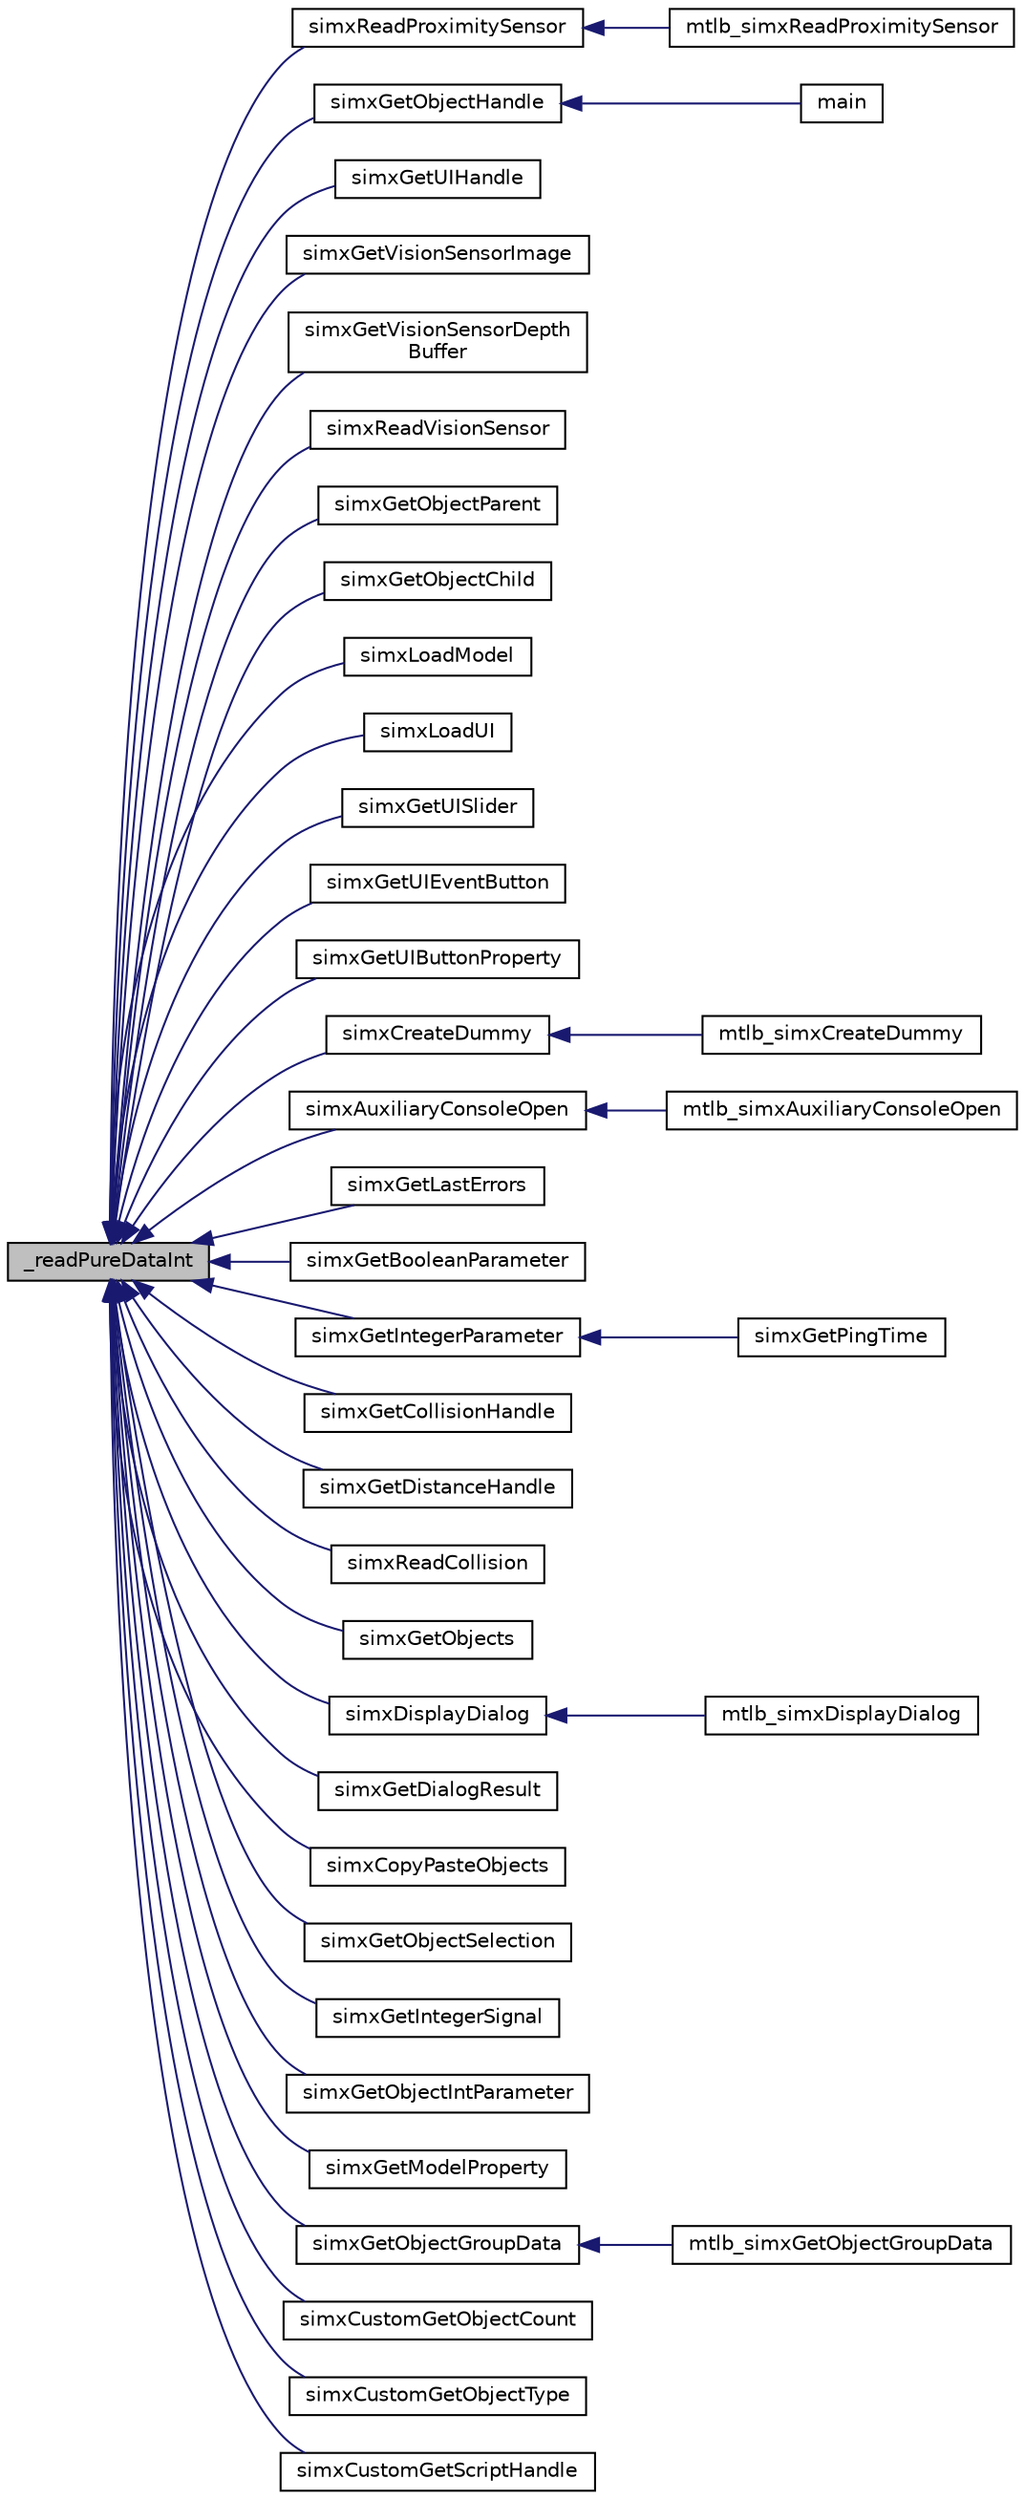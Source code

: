 digraph "_readPureDataInt"
{
  edge [fontname="Helvetica",fontsize="10",labelfontname="Helvetica",labelfontsize="10"];
  node [fontname="Helvetica",fontsize="10",shape=record];
  rankdir="LR";
  Node1 [label="_readPureDataInt",height=0.2,width=0.4,color="black", fillcolor="grey75", style="filled" fontcolor="black"];
  Node1 -> Node2 [dir="back",color="midnightblue",fontsize="10",style="solid",fontname="Helvetica"];
  Node2 [label="simxReadProximitySensor",height=0.2,width=0.4,color="black", fillcolor="white", style="filled",URL="$ext_api_8h.html#a9b28fe7f6137f494fe70c99b9a921293"];
  Node2 -> Node3 [dir="back",color="midnightblue",fontsize="10",style="solid",fontname="Helvetica"];
  Node3 [label="mtlb_simxReadProximitySensor",height=0.2,width=0.4,color="black", fillcolor="white", style="filled",URL="$ext_api_8h.html#a80c015184969c735abe521f7fd499df0"];
  Node1 -> Node4 [dir="back",color="midnightblue",fontsize="10",style="solid",fontname="Helvetica"];
  Node4 [label="simxGetObjectHandle",height=0.2,width=0.4,color="black", fillcolor="white", style="filled",URL="$ext_api_8h.html#ae2c3b5ea5407956d88edabd80e39bc7d"];
  Node4 -> Node5 [dir="back",color="midnightblue",fontsize="10",style="solid",fontname="Helvetica"];
  Node5 [label="main",height=0.2,width=0.4,color="black", fillcolor="white", style="filled",URL="$brazo_8cpp.html#a0ddf1224851353fc92bfbff6f499fa97"];
  Node1 -> Node6 [dir="back",color="midnightblue",fontsize="10",style="solid",fontname="Helvetica"];
  Node6 [label="simxGetUIHandle",height=0.2,width=0.4,color="black", fillcolor="white", style="filled",URL="$ext_api_8h.html#a551340152d28595e77d32d0b9a5bb7ef"];
  Node1 -> Node7 [dir="back",color="midnightblue",fontsize="10",style="solid",fontname="Helvetica"];
  Node7 [label="simxGetVisionSensorImage",height=0.2,width=0.4,color="black", fillcolor="white", style="filled",URL="$ext_api_8h.html#a33cfd89cf377ea515f697732b535e143"];
  Node1 -> Node8 [dir="back",color="midnightblue",fontsize="10",style="solid",fontname="Helvetica"];
  Node8 [label="simxGetVisionSensorDepth\lBuffer",height=0.2,width=0.4,color="black", fillcolor="white", style="filled",URL="$ext_api_8h.html#a7c25ae520b92031fa3fbcc20092f7685"];
  Node1 -> Node9 [dir="back",color="midnightblue",fontsize="10",style="solid",fontname="Helvetica"];
  Node9 [label="simxReadVisionSensor",height=0.2,width=0.4,color="black", fillcolor="white", style="filled",URL="$ext_api_8h.html#a89f81d7d0d27a9c502458e4b310b414b"];
  Node1 -> Node10 [dir="back",color="midnightblue",fontsize="10",style="solid",fontname="Helvetica"];
  Node10 [label="simxGetObjectParent",height=0.2,width=0.4,color="black", fillcolor="white", style="filled",URL="$ext_api_8h.html#abd1a9c53eced33331711762ff304fd58"];
  Node1 -> Node11 [dir="back",color="midnightblue",fontsize="10",style="solid",fontname="Helvetica"];
  Node11 [label="simxGetObjectChild",height=0.2,width=0.4,color="black", fillcolor="white", style="filled",URL="$ext_api_8h.html#a23626c69568852fb7f247e21c00ceb57"];
  Node1 -> Node12 [dir="back",color="midnightblue",fontsize="10",style="solid",fontname="Helvetica"];
  Node12 [label="simxLoadModel",height=0.2,width=0.4,color="black", fillcolor="white", style="filled",URL="$ext_api_8h.html#aba004fe8c4230080573cf6a84609cc4c"];
  Node1 -> Node13 [dir="back",color="midnightblue",fontsize="10",style="solid",fontname="Helvetica"];
  Node13 [label="simxLoadUI",height=0.2,width=0.4,color="black", fillcolor="white", style="filled",URL="$ext_api_8h.html#a0c14eaf2751f64cb99cc09ca40f690d1"];
  Node1 -> Node14 [dir="back",color="midnightblue",fontsize="10",style="solid",fontname="Helvetica"];
  Node14 [label="simxGetUISlider",height=0.2,width=0.4,color="black", fillcolor="white", style="filled",URL="$ext_api_8h.html#abb875286b0304981c54411406b16f405"];
  Node1 -> Node15 [dir="back",color="midnightblue",fontsize="10",style="solid",fontname="Helvetica"];
  Node15 [label="simxGetUIEventButton",height=0.2,width=0.4,color="black", fillcolor="white", style="filled",URL="$ext_api_8h.html#ad77400e7086119a6c2fa82227dd4d73a"];
  Node1 -> Node16 [dir="back",color="midnightblue",fontsize="10",style="solid",fontname="Helvetica"];
  Node16 [label="simxGetUIButtonProperty",height=0.2,width=0.4,color="black", fillcolor="white", style="filled",URL="$ext_api_8h.html#a353a7cf43442840af0ddb5bdde794607"];
  Node1 -> Node17 [dir="back",color="midnightblue",fontsize="10",style="solid",fontname="Helvetica"];
  Node17 [label="simxCreateDummy",height=0.2,width=0.4,color="black", fillcolor="white", style="filled",URL="$ext_api_8h.html#a82649f82fdb3aeab83e5de1be27975a2"];
  Node17 -> Node18 [dir="back",color="midnightblue",fontsize="10",style="solid",fontname="Helvetica"];
  Node18 [label="mtlb_simxCreateDummy",height=0.2,width=0.4,color="black", fillcolor="white", style="filled",URL="$ext_api_8h.html#adc92fb4bcf2faaf19790dca5c8150afe"];
  Node1 -> Node19 [dir="back",color="midnightblue",fontsize="10",style="solid",fontname="Helvetica"];
  Node19 [label="simxAuxiliaryConsoleOpen",height=0.2,width=0.4,color="black", fillcolor="white", style="filled",URL="$ext_api_8h.html#aedd27168f1c3e951070ae1fb938d0bcb"];
  Node19 -> Node20 [dir="back",color="midnightblue",fontsize="10",style="solid",fontname="Helvetica"];
  Node20 [label="mtlb_simxAuxiliaryConsoleOpen",height=0.2,width=0.4,color="black", fillcolor="white", style="filled",URL="$ext_api_8h.html#a01d3c0df027a1d935df893e730127467"];
  Node1 -> Node21 [dir="back",color="midnightblue",fontsize="10",style="solid",fontname="Helvetica"];
  Node21 [label="simxGetLastErrors",height=0.2,width=0.4,color="black", fillcolor="white", style="filled",URL="$ext_api_8h.html#a265b9b6d5f02dc1ef8d3f456de6ba14f"];
  Node1 -> Node22 [dir="back",color="midnightblue",fontsize="10",style="solid",fontname="Helvetica"];
  Node22 [label="simxGetBooleanParameter",height=0.2,width=0.4,color="black", fillcolor="white", style="filled",URL="$ext_api_8h.html#aa0bca449fec3a0a926c03483ee515009"];
  Node1 -> Node23 [dir="back",color="midnightblue",fontsize="10",style="solid",fontname="Helvetica"];
  Node23 [label="simxGetIntegerParameter",height=0.2,width=0.4,color="black", fillcolor="white", style="filled",URL="$ext_api_8h.html#ad09000e94182744bce4c408dc00b2775"];
  Node23 -> Node24 [dir="back",color="midnightblue",fontsize="10",style="solid",fontname="Helvetica"];
  Node24 [label="simxGetPingTime",height=0.2,width=0.4,color="black", fillcolor="white", style="filled",URL="$ext_api_8h.html#adc22701c2f99f0106edeec758665a8a7"];
  Node1 -> Node25 [dir="back",color="midnightblue",fontsize="10",style="solid",fontname="Helvetica"];
  Node25 [label="simxGetCollisionHandle",height=0.2,width=0.4,color="black", fillcolor="white", style="filled",URL="$ext_api_8h.html#a345bad87b5bf69f83140350561700fe0"];
  Node1 -> Node26 [dir="back",color="midnightblue",fontsize="10",style="solid",fontname="Helvetica"];
  Node26 [label="simxGetDistanceHandle",height=0.2,width=0.4,color="black", fillcolor="white", style="filled",URL="$ext_api_8h.html#a05ae1d4d63bfd9617e393ddc23261477"];
  Node1 -> Node27 [dir="back",color="midnightblue",fontsize="10",style="solid",fontname="Helvetica"];
  Node27 [label="simxReadCollision",height=0.2,width=0.4,color="black", fillcolor="white", style="filled",URL="$ext_api_8h.html#a7a043b50b10c706144f5feca70ee0ff3"];
  Node1 -> Node28 [dir="back",color="midnightblue",fontsize="10",style="solid",fontname="Helvetica"];
  Node28 [label="simxGetObjects",height=0.2,width=0.4,color="black", fillcolor="white", style="filled",URL="$ext_api_8h.html#af16a2c26c4b5efc3dbab4d48304a3731"];
  Node1 -> Node29 [dir="back",color="midnightblue",fontsize="10",style="solid",fontname="Helvetica"];
  Node29 [label="simxDisplayDialog",height=0.2,width=0.4,color="black", fillcolor="white", style="filled",URL="$ext_api_8h.html#aaeebfc862cb0bde3bdd5c3407b60f460"];
  Node29 -> Node30 [dir="back",color="midnightblue",fontsize="10",style="solid",fontname="Helvetica"];
  Node30 [label="mtlb_simxDisplayDialog",height=0.2,width=0.4,color="black", fillcolor="white", style="filled",URL="$ext_api_8h.html#a32ebd4a4c8547cac5c6d9ea77f3fc5e8"];
  Node1 -> Node31 [dir="back",color="midnightblue",fontsize="10",style="solid",fontname="Helvetica"];
  Node31 [label="simxGetDialogResult",height=0.2,width=0.4,color="black", fillcolor="white", style="filled",URL="$ext_api_8h.html#a8122b1484ab783c453079ff2c118a510"];
  Node1 -> Node32 [dir="back",color="midnightblue",fontsize="10",style="solid",fontname="Helvetica"];
  Node32 [label="simxCopyPasteObjects",height=0.2,width=0.4,color="black", fillcolor="white", style="filled",URL="$ext_api_8h.html#a0e25bdee3fb41f29cb732923102a5c28"];
  Node1 -> Node33 [dir="back",color="midnightblue",fontsize="10",style="solid",fontname="Helvetica"];
  Node33 [label="simxGetObjectSelection",height=0.2,width=0.4,color="black", fillcolor="white", style="filled",URL="$ext_api_8h.html#a54a1782a88e76582bea326066d52ee36"];
  Node1 -> Node34 [dir="back",color="midnightblue",fontsize="10",style="solid",fontname="Helvetica"];
  Node34 [label="simxGetIntegerSignal",height=0.2,width=0.4,color="black", fillcolor="white", style="filled",URL="$ext_api_8h.html#aedb97e8c231fb265ed8b37bf40377d29"];
  Node1 -> Node35 [dir="back",color="midnightblue",fontsize="10",style="solid",fontname="Helvetica"];
  Node35 [label="simxGetObjectIntParameter",height=0.2,width=0.4,color="black", fillcolor="white", style="filled",URL="$ext_api_8h.html#a38710cbf150b4fdda61888024bc4ee46"];
  Node1 -> Node36 [dir="back",color="midnightblue",fontsize="10",style="solid",fontname="Helvetica"];
  Node36 [label="simxGetModelProperty",height=0.2,width=0.4,color="black", fillcolor="white", style="filled",URL="$ext_api_8h.html#af2c70dd81635aebb4abe524f934eb986"];
  Node1 -> Node37 [dir="back",color="midnightblue",fontsize="10",style="solid",fontname="Helvetica"];
  Node37 [label="simxGetObjectGroupData",height=0.2,width=0.4,color="black", fillcolor="white", style="filled",URL="$ext_api_8h.html#a66257857dd7d7b8cd2acb3db52656c8f"];
  Node37 -> Node38 [dir="back",color="midnightblue",fontsize="10",style="solid",fontname="Helvetica"];
  Node38 [label="mtlb_simxGetObjectGroupData",height=0.2,width=0.4,color="black", fillcolor="white", style="filled",URL="$ext_api_8h.html#a7e58511a35fed07a7af2cc98d11f901a"];
  Node1 -> Node39 [dir="back",color="midnightblue",fontsize="10",style="solid",fontname="Helvetica"];
  Node39 [label="simxCustomGetObjectCount",height=0.2,width=0.4,color="black", fillcolor="white", style="filled",URL="$ext_api_custom_8h.html#a6b8e3e5248f60b265adfbaf84df5e314"];
  Node1 -> Node40 [dir="back",color="midnightblue",fontsize="10",style="solid",fontname="Helvetica"];
  Node40 [label="simxCustomGetObjectType",height=0.2,width=0.4,color="black", fillcolor="white", style="filled",URL="$ext_api_custom_8h.html#a3aa189891df9259773dd511c54d13d20"];
  Node1 -> Node41 [dir="back",color="midnightblue",fontsize="10",style="solid",fontname="Helvetica"];
  Node41 [label="simxCustomGetScriptHandle",height=0.2,width=0.4,color="black", fillcolor="white", style="filled",URL="$ext_api_custom_8h.html#a9c84918103557476db2b1cf5ad188af6"];
}
